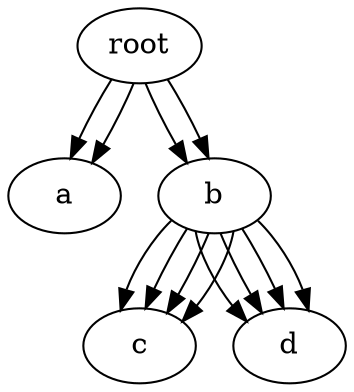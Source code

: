 digraph {3070502604 [label=" root "];
3041323884 [label=" a "];
3041323884[label="a";]3070502604 -> 3041323884 ;
3027376620 [label=" b "];
3027376556 [label=" c "];
3027376556[label="c";]3027376620 -> 3027376556 ;
3027377036 [label=" d "];
3027377036[label="d";]3027376620 -> 3027377036 ;
3027376620[label="b";]3027376556 [label=" c "];
3027376556[label="c";]3027376620->3027376556;3027377036 [label=" d "];
3027377036[label="d";]3027376620->3027377036;3070502604 -> 3027376620 ;
3070502604[label="root";]3041323884 [label=" a "];
3041323884[label="a";]3070502604->3041323884;3027376620 [label=" b "];
3027376556 [label=" c "];
3027376556[label="c";]3027376620 -> 3027376556 ;
3027377036 [label=" d "];
3027377036[label="d";]3027376620 -> 3027377036 ;
3027376620[label="b";]3027376556 [label=" c "];
3027376556[label="c";]3027376620->3027376556;3027377036 [label=" d "];
3027377036[label="d";]3027376620->3027377036;3070502604->3027376620;}